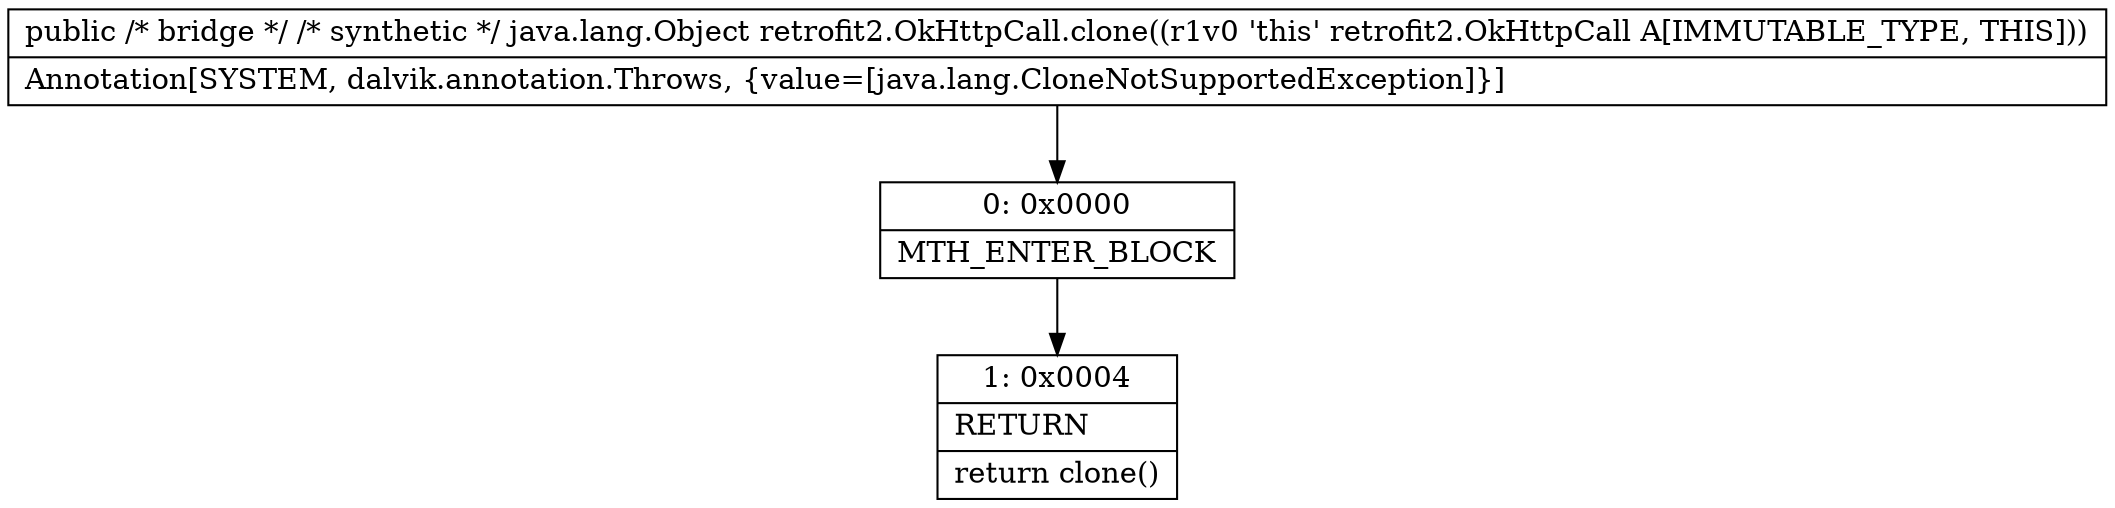 digraph "CFG forretrofit2.OkHttpCall.clone()Ljava\/lang\/Object;" {
Node_0 [shape=record,label="{0\:\ 0x0000|MTH_ENTER_BLOCK\l}"];
Node_1 [shape=record,label="{1\:\ 0x0004|RETURN\l|return clone()\l}"];
MethodNode[shape=record,label="{public \/* bridge *\/ \/* synthetic *\/ java.lang.Object retrofit2.OkHttpCall.clone((r1v0 'this' retrofit2.OkHttpCall A[IMMUTABLE_TYPE, THIS]))  | Annotation[SYSTEM, dalvik.annotation.Throws, \{value=[java.lang.CloneNotSupportedException]\}]\l}"];
MethodNode -> Node_0;
Node_0 -> Node_1;
}

